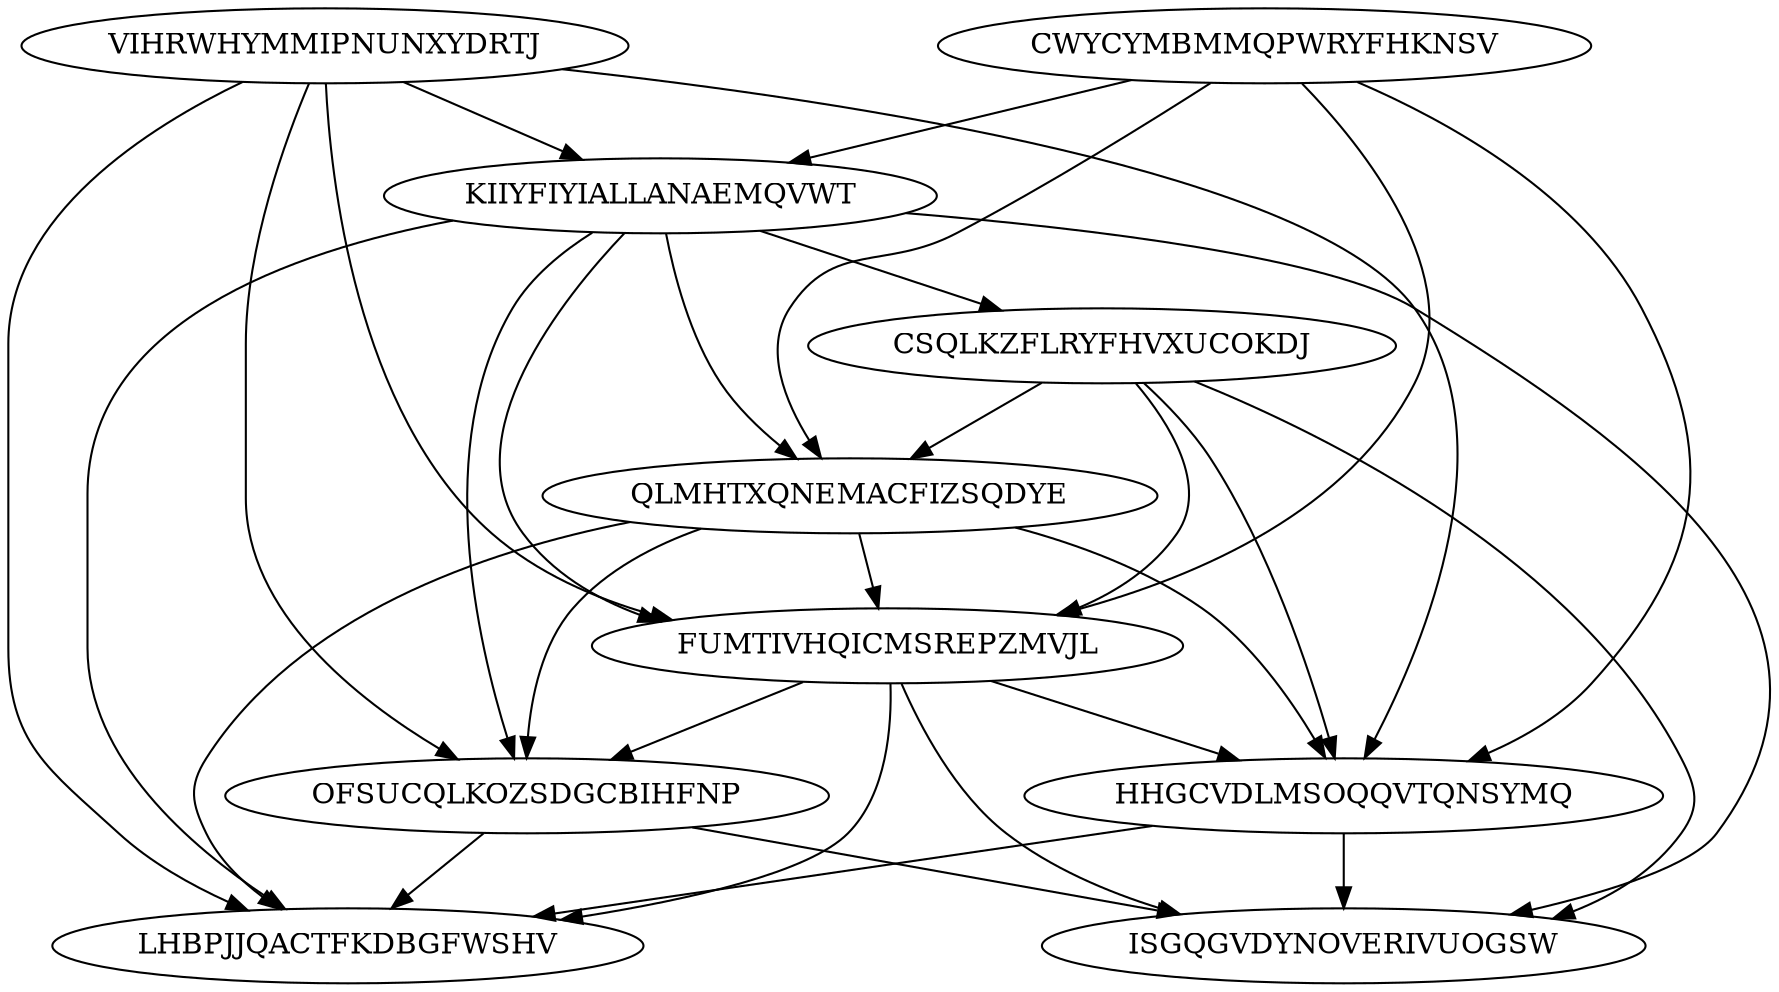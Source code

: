 digraph N10M31 {
	VIHRWHYMMIPNUNXYDRTJ	[Weight=11];
	CWYCYMBMMQPWRYFHKNSV	[Weight=14];
	KIIYFIYIALLANAEMQVWT	[Weight=10];
	CSQLKZFLRYFHVXUCOKDJ	[Weight=12];
	QLMHTXQNEMACFIZSQDYE	[Weight=13];
	FUMTIVHQICMSREPZMVJL	[Weight=17];
	OFSUCQLKOZSDGCBIHFNP	[Weight=20];
	HHGCVDLMSOQQVTQNSYMQ	[Weight=18];
	ISGQGVDYNOVERIVUOGSW	[Weight=14];
	LHBPJJQACTFKDBGFWSHV	[Weight=20];
	QLMHTXQNEMACFIZSQDYE -> HHGCVDLMSOQQVTQNSYMQ [Weight=10];
	CWYCYMBMMQPWRYFHKNSV -> KIIYFIYIALLANAEMQVWT [Weight=17];
	CSQLKZFLRYFHVXUCOKDJ -> ISGQGVDYNOVERIVUOGSW [Weight=17];
	CWYCYMBMMQPWRYFHKNSV -> QLMHTXQNEMACFIZSQDYE [Weight=13];
	HHGCVDLMSOQQVTQNSYMQ -> ISGQGVDYNOVERIVUOGSW [Weight=16];
	KIIYFIYIALLANAEMQVWT -> ISGQGVDYNOVERIVUOGSW [Weight=10];
	CWYCYMBMMQPWRYFHKNSV -> HHGCVDLMSOQQVTQNSYMQ [Weight=14];
	KIIYFIYIALLANAEMQVWT -> CSQLKZFLRYFHVXUCOKDJ [Weight=20];
	VIHRWHYMMIPNUNXYDRTJ -> OFSUCQLKOZSDGCBIHFNP [Weight=12];
	CSQLKZFLRYFHVXUCOKDJ -> HHGCVDLMSOQQVTQNSYMQ [Weight=15];
	KIIYFIYIALLANAEMQVWT -> FUMTIVHQICMSREPZMVJL [Weight=10];
	OFSUCQLKOZSDGCBIHFNP -> ISGQGVDYNOVERIVUOGSW [Weight=19];
	KIIYFIYIALLANAEMQVWT -> LHBPJJQACTFKDBGFWSHV [Weight=15];
	KIIYFIYIALLANAEMQVWT -> QLMHTXQNEMACFIZSQDYE [Weight=13];
	FUMTIVHQICMSREPZMVJL -> HHGCVDLMSOQQVTQNSYMQ [Weight=13];
	QLMHTXQNEMACFIZSQDYE -> LHBPJJQACTFKDBGFWSHV [Weight=14];
	QLMHTXQNEMACFIZSQDYE -> FUMTIVHQICMSREPZMVJL [Weight=18];
	VIHRWHYMMIPNUNXYDRTJ -> KIIYFIYIALLANAEMQVWT [Weight=18];
	VIHRWHYMMIPNUNXYDRTJ -> HHGCVDLMSOQQVTQNSYMQ [Weight=11];
	VIHRWHYMMIPNUNXYDRTJ -> FUMTIVHQICMSREPZMVJL [Weight=11];
	KIIYFIYIALLANAEMQVWT -> OFSUCQLKOZSDGCBIHFNP [Weight=17];
	CSQLKZFLRYFHVXUCOKDJ -> QLMHTXQNEMACFIZSQDYE [Weight=18];
	CWYCYMBMMQPWRYFHKNSV -> FUMTIVHQICMSREPZMVJL [Weight=13];
	FUMTIVHQICMSREPZMVJL -> OFSUCQLKOZSDGCBIHFNP [Weight=10];
	FUMTIVHQICMSREPZMVJL -> ISGQGVDYNOVERIVUOGSW [Weight=10];
	QLMHTXQNEMACFIZSQDYE -> OFSUCQLKOZSDGCBIHFNP [Weight=20];
	CSQLKZFLRYFHVXUCOKDJ -> FUMTIVHQICMSREPZMVJL [Weight=19];
	OFSUCQLKOZSDGCBIHFNP -> LHBPJJQACTFKDBGFWSHV [Weight=11];
	FUMTIVHQICMSREPZMVJL -> LHBPJJQACTFKDBGFWSHV [Weight=20];
	HHGCVDLMSOQQVTQNSYMQ -> LHBPJJQACTFKDBGFWSHV [Weight=14];
	VIHRWHYMMIPNUNXYDRTJ -> LHBPJJQACTFKDBGFWSHV [Weight=17];
}
